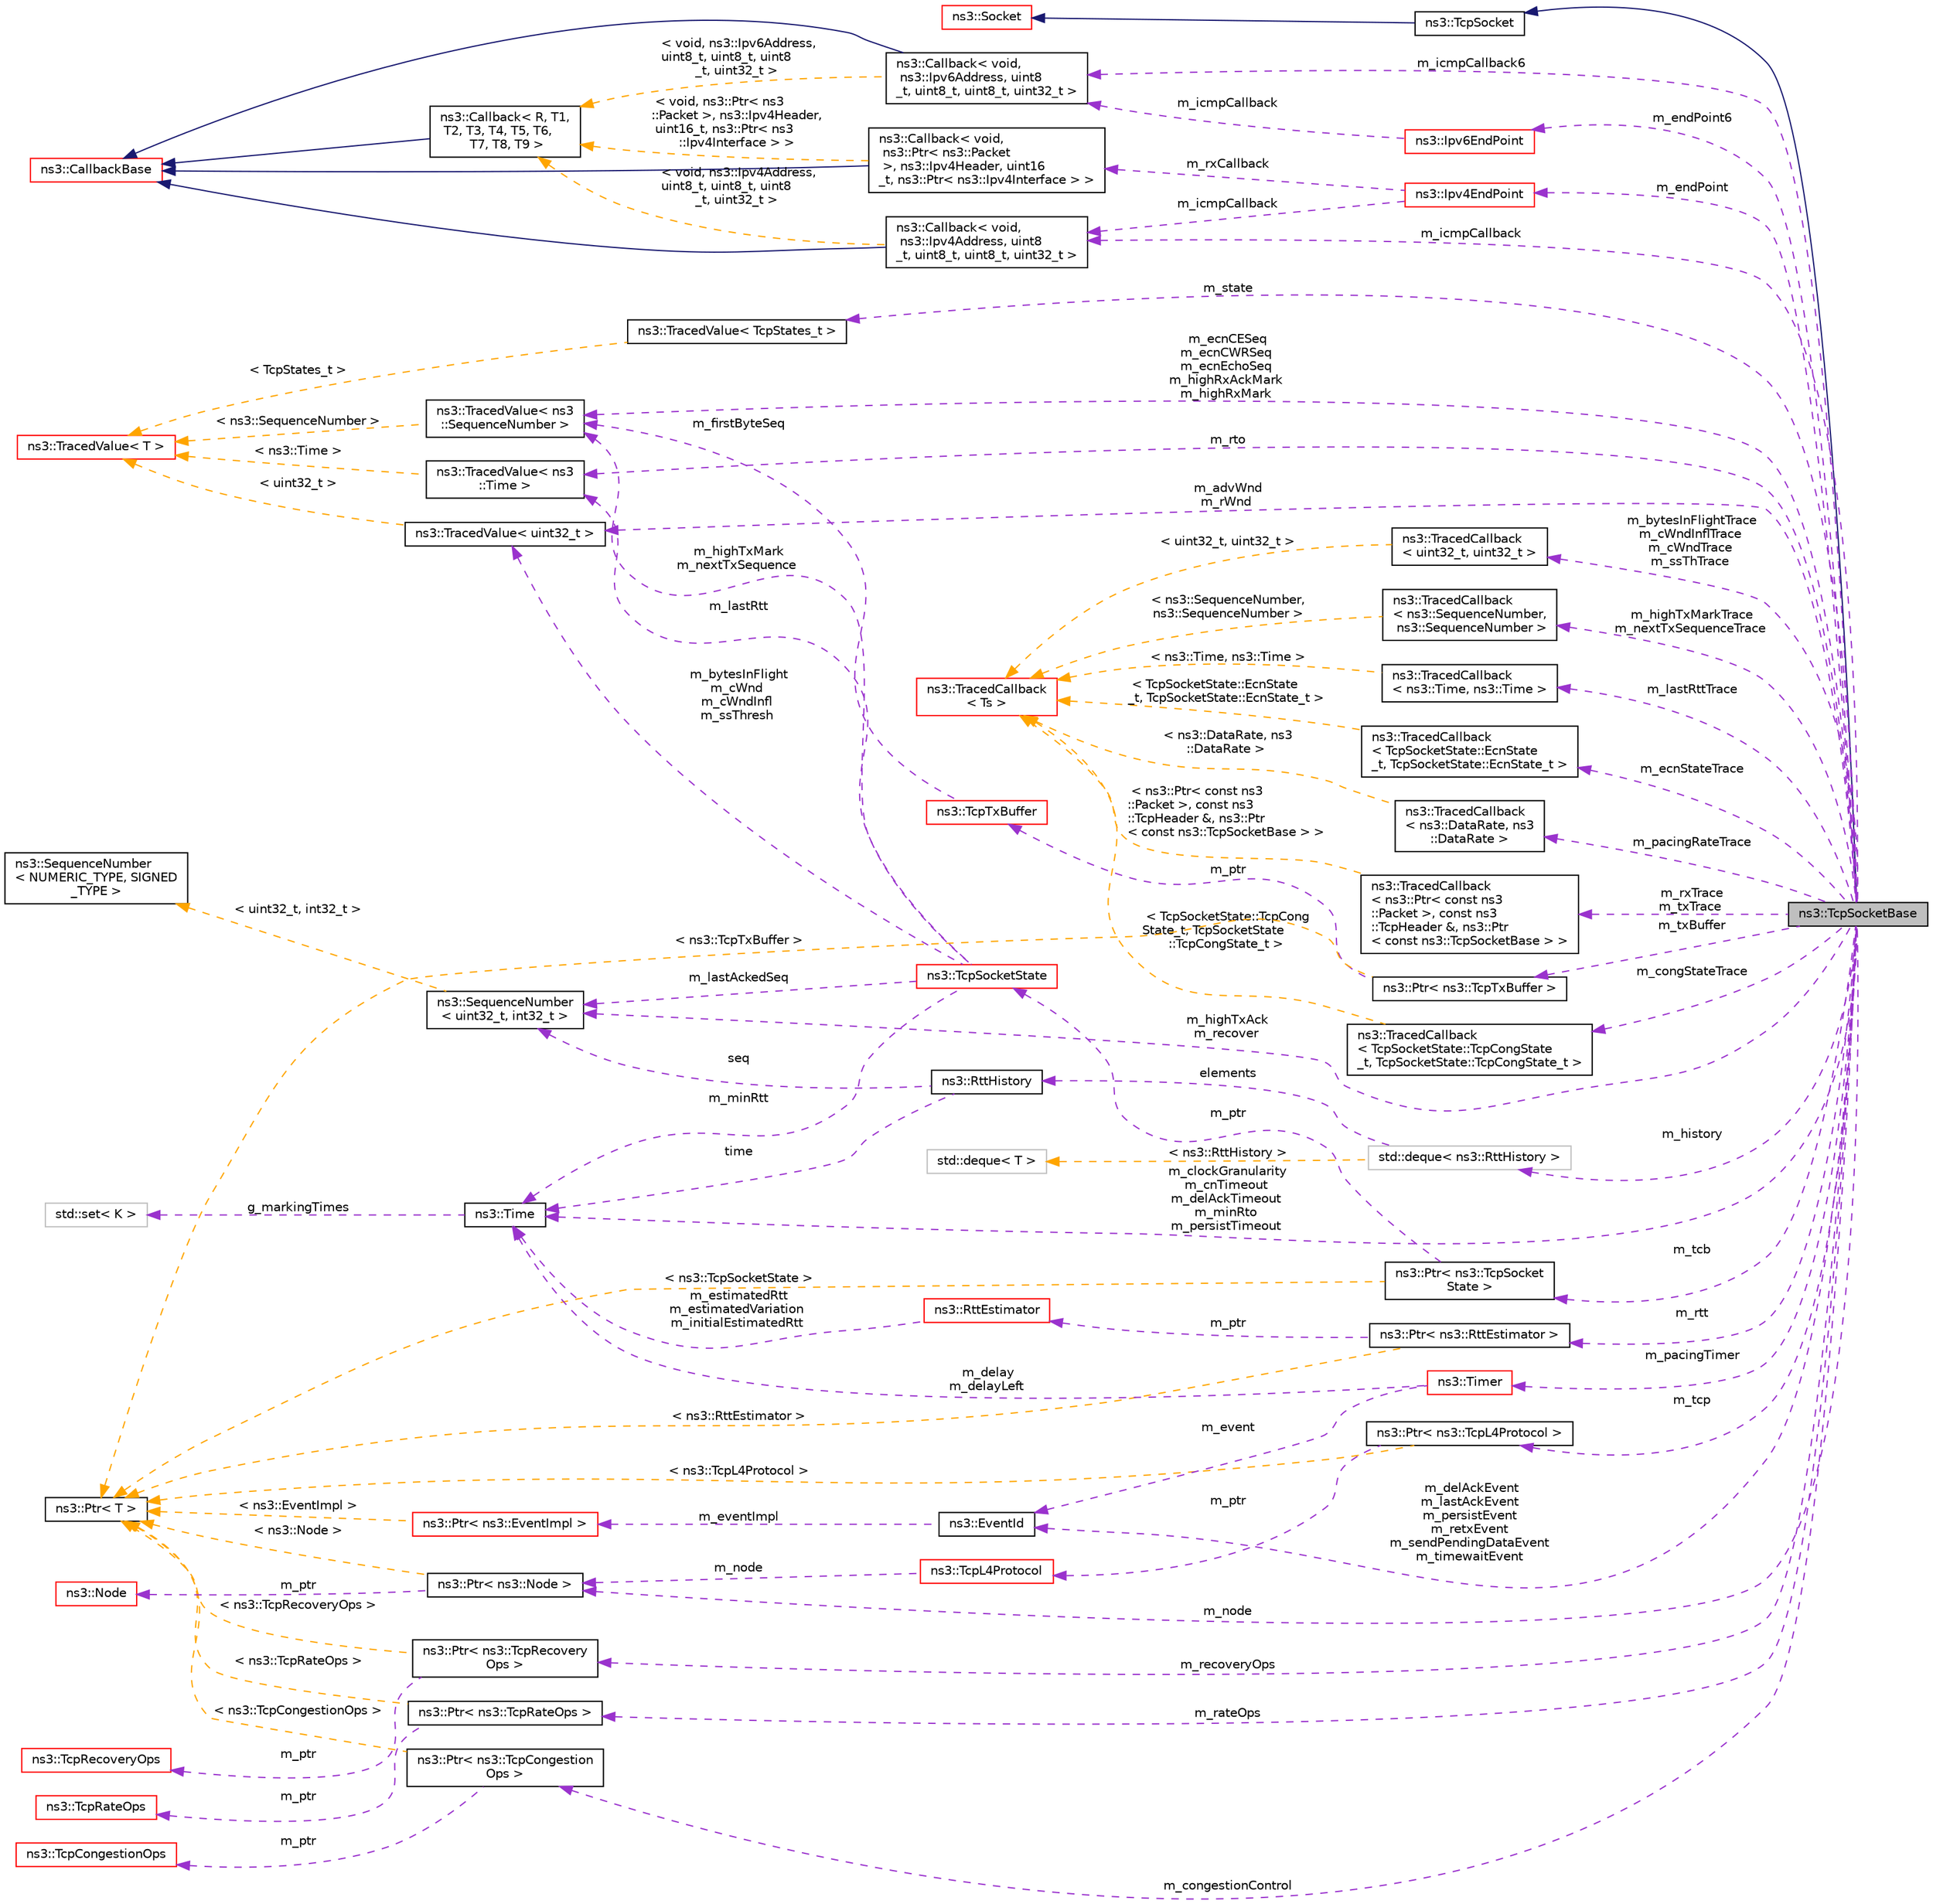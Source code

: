 digraph "ns3::TcpSocketBase"
{
 // LATEX_PDF_SIZE
  edge [fontname="Helvetica",fontsize="10",labelfontname="Helvetica",labelfontsize="10"];
  node [fontname="Helvetica",fontsize="10",shape=record];
  rankdir="LR";
  Node1 [label="ns3::TcpSocketBase",height=0.2,width=0.4,color="black", fillcolor="grey75", style="filled", fontcolor="black",tooltip="A base class for implementation of a stream socket using TCP."];
  Node2 -> Node1 [dir="back",color="midnightblue",fontsize="10",style="solid",fontname="Helvetica"];
  Node2 [label="ns3::TcpSocket",height=0.2,width=0.4,color="black", fillcolor="white", style="filled",URL="$classns3_1_1_tcp_socket.html",tooltip="(abstract) base class of all TcpSockets"];
  Node3 -> Node2 [dir="back",color="midnightblue",fontsize="10",style="solid",fontname="Helvetica"];
  Node3 [label="ns3::Socket",height=0.2,width=0.4,color="red", fillcolor="white", style="filled",URL="$classns3_1_1_socket.html",tooltip="A low-level Socket API based loosely on the BSD Socket API."];
  Node24 -> Node1 [dir="back",color="darkorchid3",fontsize="10",style="dashed",label=" m_icmpCallback" ,fontname="Helvetica"];
  Node24 [label="ns3::Callback\< void,\l ns3::Ipv4Address, uint8\l_t, uint8_t, uint8_t, uint32_t \>",height=0.2,width=0.4,color="black", fillcolor="white", style="filled",URL="$classns3_1_1_callback.html",tooltip=" "];
  Node16 -> Node24 [dir="back",color="midnightblue",fontsize="10",style="solid",fontname="Helvetica"];
  Node16 [label="ns3::CallbackBase",height=0.2,width=0.4,color="red", fillcolor="white", style="filled",URL="$classns3_1_1_callback_base.html",tooltip="Base class for Callback class."];
  Node20 -> Node24 [dir="back",color="orange",fontsize="10",style="dashed",label=" \< void, ns3::Ipv4Address,\l uint8_t, uint8_t, uint8\l_t, uint32_t \>" ,fontname="Helvetica"];
  Node20 [label="ns3::Callback\< R, T1,\l T2, T3, T4, T5, T6,\l T7, T8, T9 \>",height=0.2,width=0.4,color="black", fillcolor="white", style="filled",URL="$classns3_1_1_callback.html",tooltip="Callback template class."];
  Node16 -> Node20 [dir="back",color="midnightblue",fontsize="10",style="solid",fontname="Helvetica"];
  Node25 -> Node1 [dir="back",color="darkorchid3",fontsize="10",style="dashed",label=" m_lastRttTrace" ,fontname="Helvetica"];
  Node25 [label="ns3::TracedCallback\l\< ns3::Time, ns3::Time \>",height=0.2,width=0.4,color="black", fillcolor="white", style="filled",URL="$classns3_1_1_traced_callback.html",tooltip=" "];
  Node26 -> Node25 [dir="back",color="orange",fontsize="10",style="dashed",label=" \< ns3::Time, ns3::Time \>" ,fontname="Helvetica"];
  Node26 [label="ns3::TracedCallback\l\< Ts \>",height=0.2,width=0.4,color="red", fillcolor="white", style="filled",URL="$classns3_1_1_traced_callback.html",tooltip="Forward calls to a chain of Callback."];
  Node31 -> Node1 [dir="back",color="darkorchid3",fontsize="10",style="dashed",label=" m_ecnStateTrace" ,fontname="Helvetica"];
  Node31 [label="ns3::TracedCallback\l\< TcpSocketState::EcnState\l_t, TcpSocketState::EcnState_t \>",height=0.2,width=0.4,color="black", fillcolor="white", style="filled",URL="$classns3_1_1_traced_callback.html",tooltip=" "];
  Node26 -> Node31 [dir="back",color="orange",fontsize="10",style="dashed",label=" \< TcpSocketState::EcnState\l_t, TcpSocketState::EcnState_t \>" ,fontname="Helvetica"];
  Node32 -> Node1 [dir="back",color="darkorchid3",fontsize="10",style="dashed",label=" m_pacingRateTrace" ,fontname="Helvetica"];
  Node32 [label="ns3::TracedCallback\l\< ns3::DataRate, ns3\l::DataRate \>",height=0.2,width=0.4,color="black", fillcolor="white", style="filled",URL="$classns3_1_1_traced_callback.html",tooltip=" "];
  Node26 -> Node32 [dir="back",color="orange",fontsize="10",style="dashed",label=" \< ns3::DataRate, ns3\l::DataRate \>" ,fontname="Helvetica"];
  Node33 -> Node1 [dir="back",color="darkorchid3",fontsize="10",style="dashed",label=" m_highTxAck\nm_recover" ,fontname="Helvetica"];
  Node33 [label="ns3::SequenceNumber\l\< uint32_t, int32_t \>",height=0.2,width=0.4,color="black", fillcolor="white", style="filled",URL="$classns3_1_1_sequence_number.html",tooltip=" "];
  Node34 -> Node33 [dir="back",color="orange",fontsize="10",style="dashed",label=" \< uint32_t, int32_t \>" ,fontname="Helvetica"];
  Node34 [label="ns3::SequenceNumber\l\< NUMERIC_TYPE, SIGNED\l_TYPE \>",height=0.2,width=0.4,color="black", fillcolor="white", style="filled",URL="$classns3_1_1_sequence_number.html",tooltip="Generic \"sequence number\" class."];
  Node35 -> Node1 [dir="back",color="darkorchid3",fontsize="10",style="dashed",label=" m_txBuffer" ,fontname="Helvetica"];
  Node35 [label="ns3::Ptr\< ns3::TcpTxBuffer \>",height=0.2,width=0.4,color="black", fillcolor="white", style="filled",URL="$classns3_1_1_ptr.html",tooltip=" "];
  Node36 -> Node35 [dir="back",color="darkorchid3",fontsize="10",style="dashed",label=" m_ptr" ,fontname="Helvetica"];
  Node36 [label="ns3::TcpTxBuffer",height=0.2,width=0.4,color="red", fillcolor="white", style="filled",URL="$classns3_1_1_tcp_tx_buffer.html",tooltip="Tcp sender buffer."];
  Node37 -> Node36 [dir="back",color="darkorchid3",fontsize="10",style="dashed",label=" m_firstByteSeq" ,fontname="Helvetica"];
  Node37 [label="ns3::TracedValue\< ns3\l::SequenceNumber \>",height=0.2,width=0.4,color="black", fillcolor="white", style="filled",URL="$classns3_1_1_traced_value.html",tooltip=" "];
  Node38 -> Node37 [dir="back",color="orange",fontsize="10",style="dashed",label=" \< ns3::SequenceNumber \>" ,fontname="Helvetica"];
  Node38 [label="ns3::TracedValue\< T \>",height=0.2,width=0.4,color="red", fillcolor="white", style="filled",URL="$classns3_1_1_traced_value.html",tooltip="Trace classes with value semantics."];
  Node13 -> Node35 [dir="back",color="orange",fontsize="10",style="dashed",label=" \< ns3::TcpTxBuffer \>" ,fontname="Helvetica"];
  Node13 [label="ns3::Ptr\< T \>",height=0.2,width=0.4,color="black", fillcolor="white", style="filled",URL="$classns3_1_1_ptr.html",tooltip="Smart pointer class similar to boost::intrusive_ptr."];
  Node66 -> Node1 [dir="back",color="darkorchid3",fontsize="10",style="dashed",label=" m_tcb" ,fontname="Helvetica"];
  Node66 [label="ns3::Ptr\< ns3::TcpSocket\lState \>",height=0.2,width=0.4,color="black", fillcolor="white", style="filled",URL="$classns3_1_1_ptr.html",tooltip=" "];
  Node67 -> Node66 [dir="back",color="darkorchid3",fontsize="10",style="dashed",label=" m_ptr" ,fontname="Helvetica"];
  Node67 [label="ns3::TcpSocketState",height=0.2,width=0.4,color="red", fillcolor="white", style="filled",URL="$classns3_1_1_tcp_socket_state.html",tooltip="Data structure that records the congestion state of a connection."];
  Node33 -> Node67 [dir="back",color="darkorchid3",fontsize="10",style="dashed",label=" m_lastAckedSeq" ,fontname="Helvetica"];
  Node75 -> Node67 [dir="back",color="darkorchid3",fontsize="10",style="dashed",label=" m_lastRtt" ,fontname="Helvetica"];
  Node75 [label="ns3::TracedValue\< ns3\l::Time \>",height=0.2,width=0.4,color="black", fillcolor="white", style="filled",URL="$classns3_1_1_traced_value.html",tooltip=" "];
  Node38 -> Node75 [dir="back",color="orange",fontsize="10",style="dashed",label=" \< ns3::Time \>" ,fontname="Helvetica"];
  Node37 -> Node67 [dir="back",color="darkorchid3",fontsize="10",style="dashed",label=" m_highTxMark\nm_nextTxSequence" ,fontname="Helvetica"];
  Node44 -> Node67 [dir="back",color="darkorchid3",fontsize="10",style="dashed",label=" m_minRtt" ,fontname="Helvetica"];
  Node44 [label="ns3::Time",height=0.2,width=0.4,color="black", fillcolor="white", style="filled",URL="$classns3_1_1_time.html",tooltip="Simulation virtual time values and global simulation resolution."];
  Node45 -> Node44 [dir="back",color="darkorchid3",fontsize="10",style="dashed",label=" g_markingTimes" ,fontname="Helvetica"];
  Node45 [label="std::set\< K \>",height=0.2,width=0.4,color="grey75", fillcolor="white", style="filled",tooltip=" "];
  Node79 -> Node67 [dir="back",color="darkorchid3",fontsize="10",style="dashed",label=" m_bytesInFlight\nm_cWnd\nm_cWndInfl\nm_ssThresh" ,fontname="Helvetica"];
  Node79 [label="ns3::TracedValue\< uint32_t \>",height=0.2,width=0.4,color="black", fillcolor="white", style="filled",URL="$classns3_1_1_traced_value.html",tooltip=" "];
  Node38 -> Node79 [dir="back",color="orange",fontsize="10",style="dashed",label=" \< uint32_t \>" ,fontname="Helvetica"];
  Node13 -> Node66 [dir="back",color="orange",fontsize="10",style="dashed",label=" \< ns3::TcpSocketState \>" ,fontname="Helvetica"];
  Node80 -> Node1 [dir="back",color="darkorchid3",fontsize="10",style="dashed",label=" m_state" ,fontname="Helvetica"];
  Node80 [label="ns3::TracedValue\< TcpStates_t \>",height=0.2,width=0.4,color="black", fillcolor="white", style="filled",URL="$classns3_1_1_traced_value.html",tooltip=" "];
  Node38 -> Node80 [dir="back",color="orange",fontsize="10",style="dashed",label=" \< TcpStates_t \>" ,fontname="Helvetica"];
  Node81 -> Node1 [dir="back",color="darkorchid3",fontsize="10",style="dashed",label=" m_node" ,fontname="Helvetica"];
  Node81 [label="ns3::Ptr\< ns3::Node \>",height=0.2,width=0.4,color="black", fillcolor="white", style="filled",URL="$classns3_1_1_ptr.html",tooltip=" "];
  Node82 -> Node81 [dir="back",color="darkorchid3",fontsize="10",style="dashed",label=" m_ptr" ,fontname="Helvetica"];
  Node82 [label="ns3::Node",height=0.2,width=0.4,color="red", fillcolor="white", style="filled",URL="$classns3_1_1_node.html",tooltip="A network Node."];
  Node13 -> Node81 [dir="back",color="orange",fontsize="10",style="dashed",label=" \< ns3::Node \>" ,fontname="Helvetica"];
  Node86 -> Node1 [dir="back",color="darkorchid3",fontsize="10",style="dashed",label=" m_delAckEvent\nm_lastAckEvent\nm_persistEvent\nm_retxEvent\nm_sendPendingDataEvent\nm_timewaitEvent" ,fontname="Helvetica"];
  Node86 [label="ns3::EventId",height=0.2,width=0.4,color="black", fillcolor="white", style="filled",URL="$classns3_1_1_event_id.html",tooltip="An identifier for simulation events."];
  Node87 -> Node86 [dir="back",color="darkorchid3",fontsize="10",style="dashed",label=" m_eventImpl" ,fontname="Helvetica"];
  Node87 [label="ns3::Ptr\< ns3::EventImpl \>",height=0.2,width=0.4,color="red", fillcolor="white", style="filled",URL="$classns3_1_1_ptr.html",tooltip=" "];
  Node13 -> Node87 [dir="back",color="orange",fontsize="10",style="dashed",label=" \< ns3::EventImpl \>" ,fontname="Helvetica"];
  Node37 -> Node1 [dir="back",color="darkorchid3",fontsize="10",style="dashed",label=" m_ecnCESeq\nm_ecnCWRSeq\nm_ecnEchoSeq\nm_highRxAckMark\nm_highRxMark" ,fontname="Helvetica"];
  Node75 -> Node1 [dir="back",color="darkorchid3",fontsize="10",style="dashed",label=" m_rto" ,fontname="Helvetica"];
  Node104 -> Node1 [dir="back",color="darkorchid3",fontsize="10",style="dashed",label=" m_highTxMarkTrace\nm_nextTxSequenceTrace" ,fontname="Helvetica"];
  Node104 [label="ns3::TracedCallback\l\< ns3::SequenceNumber,\l ns3::SequenceNumber \>",height=0.2,width=0.4,color="black", fillcolor="white", style="filled",URL="$classns3_1_1_traced_callback.html",tooltip=" "];
  Node26 -> Node104 [dir="back",color="orange",fontsize="10",style="dashed",label=" \< ns3::SequenceNumber,\l ns3::SequenceNumber \>" ,fontname="Helvetica"];
  Node105 -> Node1 [dir="back",color="darkorchid3",fontsize="10",style="dashed",label=" m_rxTrace\nm_txTrace" ,fontname="Helvetica"];
  Node105 [label="ns3::TracedCallback\l\< ns3::Ptr\< const ns3\l::Packet \>, const ns3\l::TcpHeader &, ns3::Ptr\l\< const ns3::TcpSocketBase \> \>",height=0.2,width=0.4,color="black", fillcolor="white", style="filled",URL="$classns3_1_1_traced_callback.html",tooltip=" "];
  Node26 -> Node105 [dir="back",color="orange",fontsize="10",style="dashed",label=" \< ns3::Ptr\< const ns3\l::Packet \>, const ns3\l::TcpHeader &, ns3::Ptr\l\< const ns3::TcpSocketBase \> \>" ,fontname="Helvetica"];
  Node106 -> Node1 [dir="back",color="darkorchid3",fontsize="10",style="dashed",label=" m_recoveryOps" ,fontname="Helvetica"];
  Node106 [label="ns3::Ptr\< ns3::TcpRecovery\lOps \>",height=0.2,width=0.4,color="black", fillcolor="white", style="filled",URL="$classns3_1_1_ptr.html",tooltip=" "];
  Node107 -> Node106 [dir="back",color="darkorchid3",fontsize="10",style="dashed",label=" m_ptr" ,fontname="Helvetica"];
  Node107 [label="ns3::TcpRecoveryOps",height=0.2,width=0.4,color="red", fillcolor="white", style="filled",URL="$classns3_1_1_tcp_recovery_ops.html",tooltip="recovery abstract class"];
  Node13 -> Node106 [dir="back",color="orange",fontsize="10",style="dashed",label=" \< ns3::TcpRecoveryOps \>" ,fontname="Helvetica"];
  Node44 -> Node1 [dir="back",color="darkorchid3",fontsize="10",style="dashed",label=" m_clockGranularity\nm_cnTimeout\nm_delAckTimeout\nm_minRto\nm_persistTimeout" ,fontname="Helvetica"];
  Node108 -> Node1 [dir="back",color="darkorchid3",fontsize="10",style="dashed",label=" m_tcp" ,fontname="Helvetica"];
  Node108 [label="ns3::Ptr\< ns3::TcpL4Protocol \>",height=0.2,width=0.4,color="black", fillcolor="white", style="filled",URL="$classns3_1_1_ptr.html",tooltip=" "];
  Node109 -> Node108 [dir="back",color="darkorchid3",fontsize="10",style="dashed",label=" m_ptr" ,fontname="Helvetica"];
  Node109 [label="ns3::TcpL4Protocol",height=0.2,width=0.4,color="red", fillcolor="white", style="filled",URL="$classns3_1_1_tcp_l4_protocol.html",tooltip="TCP socket creation and multiplexing/demultiplexing."];
  Node81 -> Node109 [dir="back",color="darkorchid3",fontsize="10",style="dashed",label=" m_node" ,fontname="Helvetica"];
  Node13 -> Node108 [dir="back",color="orange",fontsize="10",style="dashed",label=" \< ns3::TcpL4Protocol \>" ,fontname="Helvetica"];
  Node126 -> Node1 [dir="back",color="darkorchid3",fontsize="10",style="dashed",label=" m_rateOps" ,fontname="Helvetica"];
  Node126 [label="ns3::Ptr\< ns3::TcpRateOps \>",height=0.2,width=0.4,color="black", fillcolor="white", style="filled",URL="$classns3_1_1_ptr.html",tooltip=" "];
  Node127 -> Node126 [dir="back",color="darkorchid3",fontsize="10",style="dashed",label=" m_ptr" ,fontname="Helvetica"];
  Node127 [label="ns3::TcpRateOps",height=0.2,width=0.4,color="red", fillcolor="white", style="filled",URL="$classns3_1_1_tcp_rate_ops.html",tooltip="Interface for all operations that involve a Rate monitoring for TCP."];
  Node13 -> Node126 [dir="back",color="orange",fontsize="10",style="dashed",label=" \< ns3::TcpRateOps \>" ,fontname="Helvetica"];
  Node128 -> Node1 [dir="back",color="darkorchid3",fontsize="10",style="dashed",label=" m_rtt" ,fontname="Helvetica"];
  Node128 [label="ns3::Ptr\< ns3::RttEstimator \>",height=0.2,width=0.4,color="black", fillcolor="white", style="filled",URL="$classns3_1_1_ptr.html",tooltip=" "];
  Node129 -> Node128 [dir="back",color="darkorchid3",fontsize="10",style="dashed",label=" m_ptr" ,fontname="Helvetica"];
  Node129 [label="ns3::RttEstimator",height=0.2,width=0.4,color="red", fillcolor="white", style="filled",URL="$classns3_1_1_rtt_estimator.html",tooltip="Base class for all RTT Estimators."];
  Node44 -> Node129 [dir="back",color="darkorchid3",fontsize="10",style="dashed",label=" m_estimatedRtt\nm_estimatedVariation\nm_initialEstimatedRtt" ,fontname="Helvetica"];
  Node13 -> Node128 [dir="back",color="orange",fontsize="10",style="dashed",label=" \< ns3::RttEstimator \>" ,fontname="Helvetica"];
  Node130 -> Node1 [dir="back",color="darkorchid3",fontsize="10",style="dashed",label=" m_history" ,fontname="Helvetica"];
  Node130 [label="std::deque\< ns3::RttHistory \>",height=0.2,width=0.4,color="grey75", fillcolor="white", style="filled",tooltip=" "];
  Node131 -> Node130 [dir="back",color="darkorchid3",fontsize="10",style="dashed",label=" elements" ,fontname="Helvetica"];
  Node131 [label="ns3::RttHistory",height=0.2,width=0.4,color="black", fillcolor="white", style="filled",URL="$classns3_1_1_rtt_history.html",tooltip="Helper class to store RTT measurements."];
  Node33 -> Node131 [dir="back",color="darkorchid3",fontsize="10",style="dashed",label=" seq" ,fontname="Helvetica"];
  Node44 -> Node131 [dir="back",color="darkorchid3",fontsize="10",style="dashed",label=" time" ,fontname="Helvetica"];
  Node132 -> Node130 [dir="back",color="orange",fontsize="10",style="dashed",label=" \< ns3::RttHistory \>" ,fontname="Helvetica"];
  Node132 [label="std::deque\< T \>",height=0.2,width=0.4,color="grey75", fillcolor="white", style="filled",tooltip=" "];
  Node133 -> Node1 [dir="back",color="darkorchid3",fontsize="10",style="dashed",label=" m_congStateTrace" ,fontname="Helvetica"];
  Node133 [label="ns3::TracedCallback\l\< TcpSocketState::TcpCongState\l_t, TcpSocketState::TcpCongState_t \>",height=0.2,width=0.4,color="black", fillcolor="white", style="filled",URL="$classns3_1_1_traced_callback.html",tooltip=" "];
  Node26 -> Node133 [dir="back",color="orange",fontsize="10",style="dashed",label=" \< TcpSocketState::TcpCong\lState_t, TcpSocketState\l::TcpCongState_t \>" ,fontname="Helvetica"];
  Node134 -> Node1 [dir="back",color="darkorchid3",fontsize="10",style="dashed",label=" m_congestionControl" ,fontname="Helvetica"];
  Node134 [label="ns3::Ptr\< ns3::TcpCongestion\lOps \>",height=0.2,width=0.4,color="black", fillcolor="white", style="filled",URL="$classns3_1_1_ptr.html",tooltip=" "];
  Node135 -> Node134 [dir="back",color="darkorchid3",fontsize="10",style="dashed",label=" m_ptr" ,fontname="Helvetica"];
  Node135 [label="ns3::TcpCongestionOps",height=0.2,width=0.4,color="red", fillcolor="white", style="filled",URL="$classns3_1_1_tcp_congestion_ops.html",tooltip="Congestion control abstract class."];
  Node13 -> Node134 [dir="back",color="orange",fontsize="10",style="dashed",label=" \< ns3::TcpCongestionOps \>" ,fontname="Helvetica"];
  Node123 -> Node1 [dir="back",color="darkorchid3",fontsize="10",style="dashed",label=" m_endPoint" ,fontname="Helvetica"];
  Node123 [label="ns3::Ipv4EndPoint",height=0.2,width=0.4,color="red", fillcolor="white", style="filled",URL="$classns3_1_1_ipv4_end_point.html",tooltip="A representation of an internet endpoint/connection."];
  Node24 -> Node123 [dir="back",color="darkorchid3",fontsize="10",style="dashed",label=" m_icmpCallback" ,fontname="Helvetica"];
  Node124 -> Node123 [dir="back",color="darkorchid3",fontsize="10",style="dashed",label=" m_rxCallback" ,fontname="Helvetica"];
  Node124 [label="ns3::Callback\< void,\l ns3::Ptr\< ns3::Packet\l \>, ns3::Ipv4Header, uint16\l_t, ns3::Ptr\< ns3::Ipv4Interface \> \>",height=0.2,width=0.4,color="black", fillcolor="white", style="filled",URL="$classns3_1_1_callback.html",tooltip=" "];
  Node16 -> Node124 [dir="back",color="midnightblue",fontsize="10",style="solid",fontname="Helvetica"];
  Node20 -> Node124 [dir="back",color="orange",fontsize="10",style="dashed",label=" \< void, ns3::Ptr\< ns3\l::Packet \>, ns3::Ipv4Header,\l uint16_t, ns3::Ptr\< ns3\l::Ipv4Interface \> \>" ,fontname="Helvetica"];
  Node136 -> Node1 [dir="back",color="darkorchid3",fontsize="10",style="dashed",label=" m_pacingTimer" ,fontname="Helvetica"];
  Node136 [label="ns3::Timer",height=0.2,width=0.4,color="red", fillcolor="white", style="filled",URL="$classns3_1_1_timer.html",tooltip="A simple virtual Timer class."];
  Node86 -> Node136 [dir="back",color="darkorchid3",fontsize="10",style="dashed",label=" m_event" ,fontname="Helvetica"];
  Node44 -> Node136 [dir="back",color="darkorchid3",fontsize="10",style="dashed",label=" m_delay\nm_delayLeft" ,fontname="Helvetica"];
  Node116 -> Node1 [dir="back",color="darkorchid3",fontsize="10",style="dashed",label=" m_icmpCallback6" ,fontname="Helvetica"];
  Node116 [label="ns3::Callback\< void,\l ns3::Ipv6Address, uint8\l_t, uint8_t, uint8_t, uint32_t \>",height=0.2,width=0.4,color="black", fillcolor="white", style="filled",URL="$classns3_1_1_callback.html",tooltip=" "];
  Node16 -> Node116 [dir="back",color="midnightblue",fontsize="10",style="solid",fontname="Helvetica"];
  Node20 -> Node116 [dir="back",color="orange",fontsize="10",style="dashed",label=" \< void, ns3::Ipv6Address,\l uint8_t, uint8_t, uint8\l_t, uint32_t \>" ,fontname="Helvetica"];
  Node113 -> Node1 [dir="back",color="darkorchid3",fontsize="10",style="dashed",label=" m_endPoint6" ,fontname="Helvetica"];
  Node113 [label="ns3::Ipv6EndPoint",height=0.2,width=0.4,color="red", fillcolor="white", style="filled",URL="$classns3_1_1_ipv6_end_point.html",tooltip="A representation of an IPv6 endpoint/connection."];
  Node116 -> Node113 [dir="back",color="darkorchid3",fontsize="10",style="dashed",label=" m_icmpCallback" ,fontname="Helvetica"];
  Node138 -> Node1 [dir="back",color="darkorchid3",fontsize="10",style="dashed",label=" m_bytesInFlightTrace\nm_cWndInflTrace\nm_cWndTrace\nm_ssThTrace" ,fontname="Helvetica"];
  Node138 [label="ns3::TracedCallback\l\< uint32_t, uint32_t \>",height=0.2,width=0.4,color="black", fillcolor="white", style="filled",URL="$classns3_1_1_traced_callback.html",tooltip=" "];
  Node26 -> Node138 [dir="back",color="orange",fontsize="10",style="dashed",label=" \< uint32_t, uint32_t \>" ,fontname="Helvetica"];
  Node79 -> Node1 [dir="back",color="darkorchid3",fontsize="10",style="dashed",label=" m_advWnd\nm_rWnd" ,fontname="Helvetica"];
}

